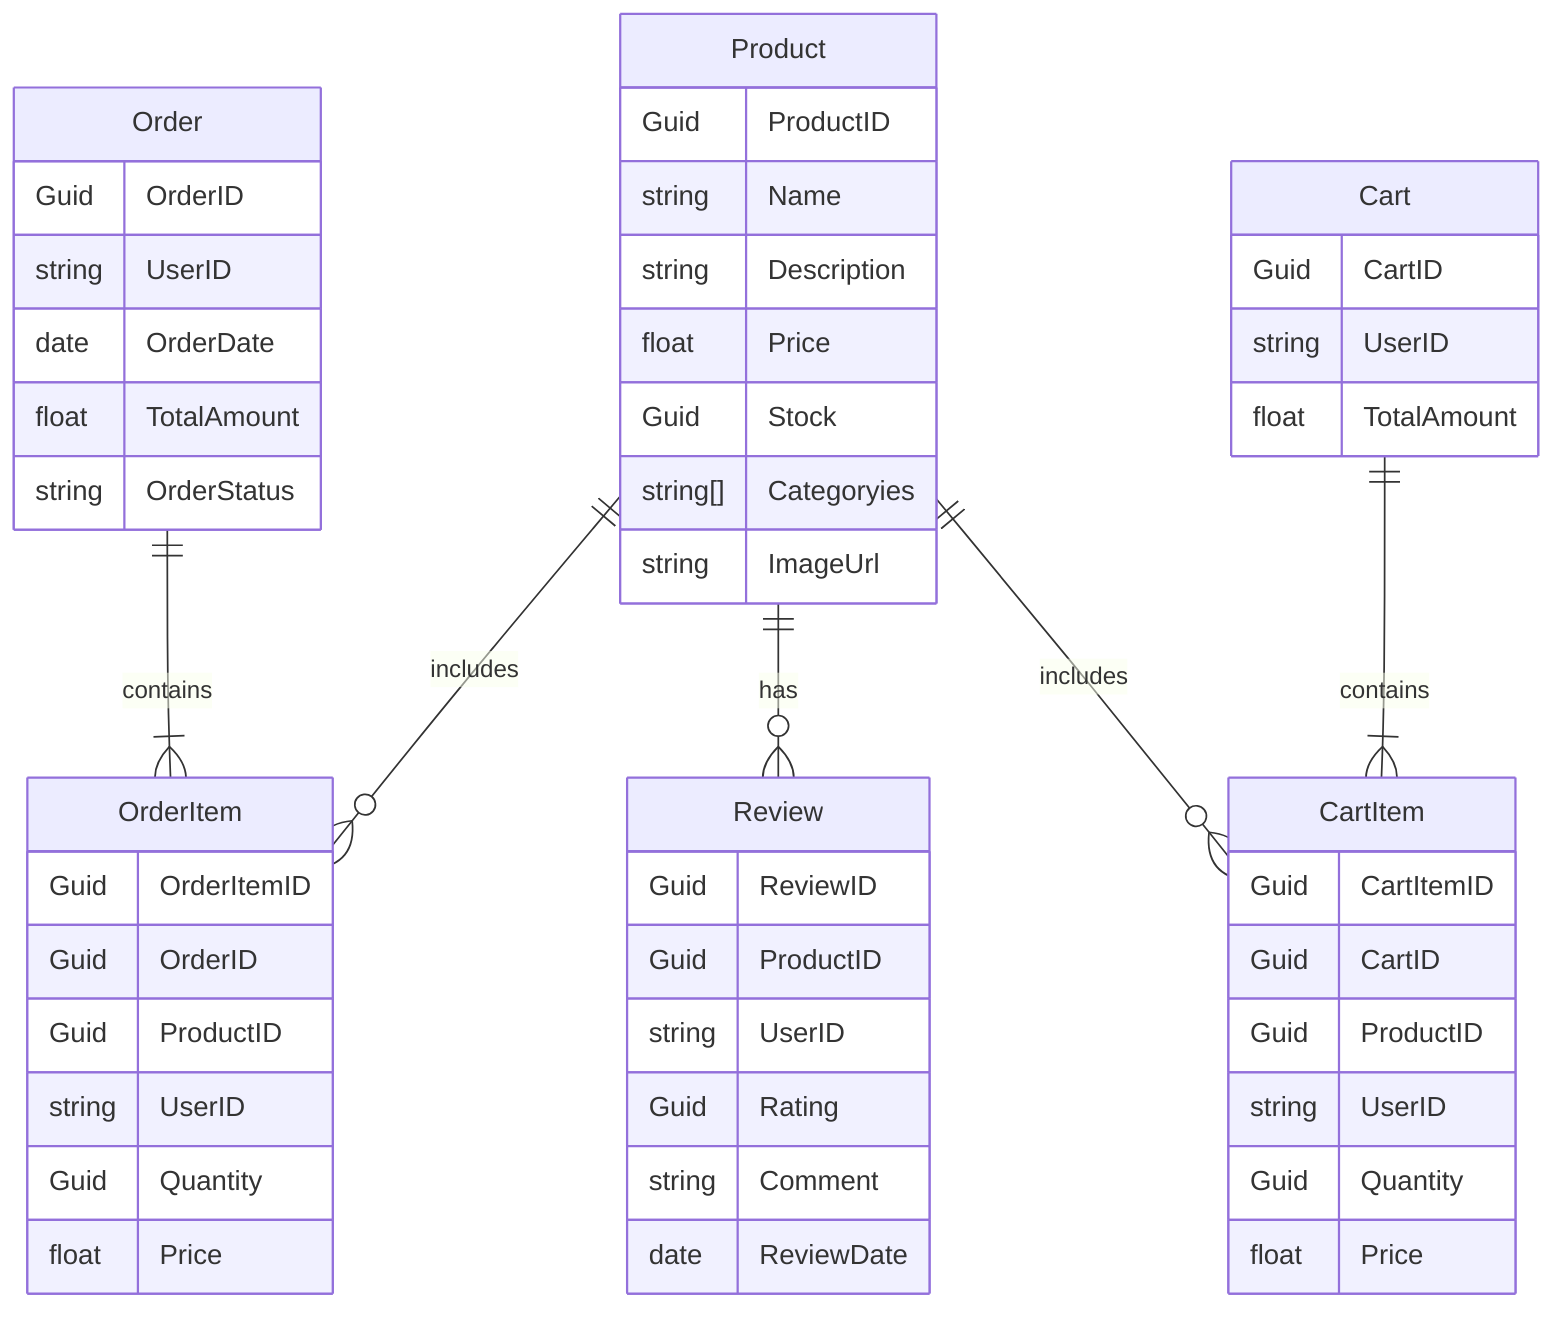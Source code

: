 erDiagram
    %% Bounded Contexts: User Management, Product Management, Order Management, Shopping Cart, Review Management
    
    %% Product Management Context
    Product {
        Guid ProductID
        string Name
        string Description
        float Price
        Guid Stock
        string[] Categoryies
        string ImageUrl
    }
    
    %% Order Management Context
    Order {
        Guid OrderID
        string UserID
        date OrderDate
        float TotalAmount
        string OrderStatus
    }
    
    OrderItem {
        Guid OrderItemID
        Guid OrderID
        Guid ProductID
        string UserID
        Guid Quantity
        float Price
    }
    
    %% Shopping Cart Context
    Cart {
        Guid CartID
        string UserID
        float TotalAmount
    }
    
    CartItem {
        Guid CartItemID
        Guid CartID
        Guid ProductID
        string UserID
        Guid Quantity
        float Price
    }
    
    %% Review Management Context
    Review {
        Guid ReviewID
        Guid ProductID
        string UserID
        Guid Rating
        string Comment
        date ReviewDate
    }

    %% Relationships
    Order ||--|{ OrderItem : contains
    Product ||--o{ OrderItem : includes
    Product ||--o{ Review : has
    Cart ||--|{ CartItem : contains
    Product ||--o{ CartItem : includes